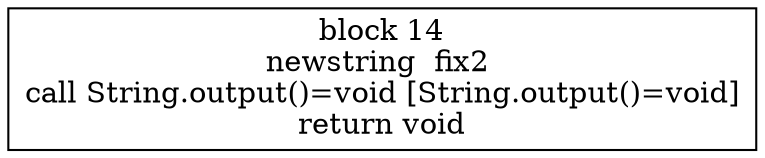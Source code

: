 digraph "UnTest.fixture1" {
size = "11,7.5";
codeblock_14 [ shape = box, label = "block 14\nnewstring  fix2 \ncall String.output()=void [String.output()=void]\nreturn void"];
}